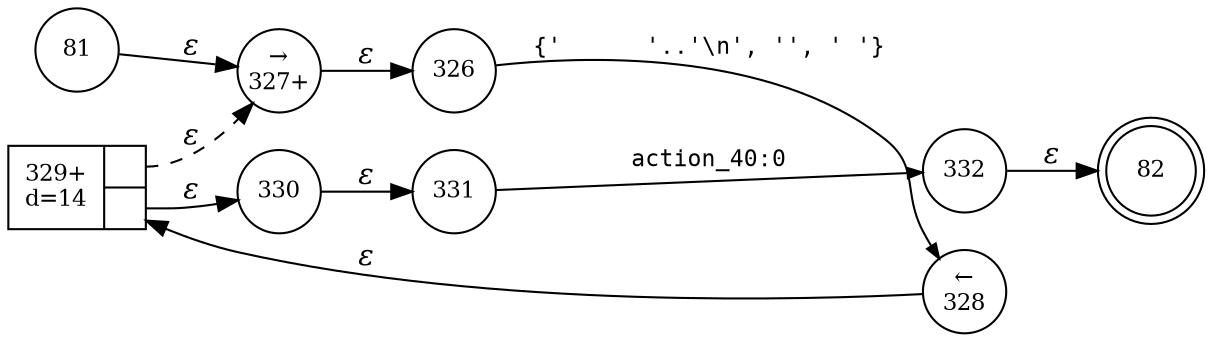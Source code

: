 digraph ATN {
rankdir=LR;
s82[fontsize=11, label="82", shape=doublecircle, fixedsize=true, width=.6];
s81[fontsize=11,label="81", shape=circle, fixedsize=true, width=.55, peripheries=1];
s326[fontsize=11,label="326", shape=circle, fixedsize=true, width=.55, peripheries=1];
s327[fontsize=11,label="&rarr;\n327+", shape=circle, fixedsize=true, width=.55, peripheries=1];
s328[fontsize=11,label="&larr;\n328", shape=circle, fixedsize=true, width=.55, peripheries=1];
s329[fontsize=11,label="{329+\nd=14|{<p0>|<p1>}}", shape=record, fixedsize=false, peripheries=1];
s330[fontsize=11,label="330", shape=circle, fixedsize=true, width=.55, peripheries=1];
s331[fontsize=11,label="331", shape=circle, fixedsize=true, width=.55, peripheries=1];
s332[fontsize=11,label="332", shape=circle, fixedsize=true, width=.55, peripheries=1];
s81 -> s327 [fontname="Times-Italic", label="&epsilon;"];
s327 -> s326 [fontname="Times-Italic", label="&epsilon;"];
s326 -> s328 [fontsize=11, fontname="Courier", arrowsize=.7, label = "{'	'..'\\n', '', ' '}", arrowhead = normal];
s328 -> s329 [fontname="Times-Italic", label="&epsilon;"];
s329:p0 -> s327 [fontname="Times-Italic", label="&epsilon;", style="dashed"];
s329:p1 -> s330 [fontname="Times-Italic", label="&epsilon;"];
s330 -> s331 [fontname="Times-Italic", label="&epsilon;"];
s331 -> s332 [fontsize=11, fontname="Courier", arrowsize=.7, label = "action_40:0", arrowhead = normal];
s332 -> s82 [fontname="Times-Italic", label="&epsilon;"];
}